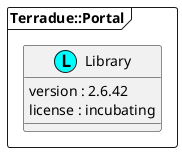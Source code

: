 @startuml
package "Terradue::Portal" <<Frame>> {
  class "Library" as namespace_terradue_1_1_portal << (L, cyan) >> [[../technology/packages/namespace_terradue_1_1_portal.html]] {
     version : 2.6.42 
     license : incubating
  }
}
@enduml
